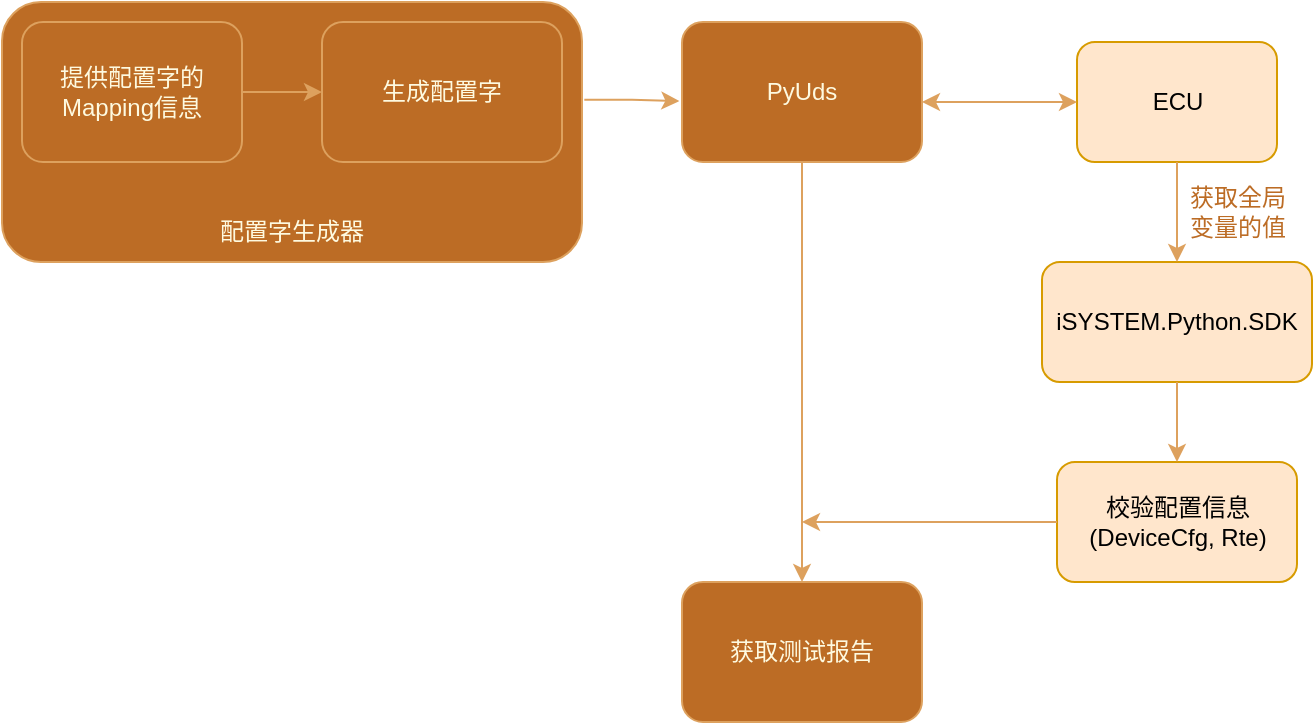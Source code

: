 <mxfile version="24.0.7" type="github">
  <diagram name="第 1 页" id="bapJ80fT_tmibrQ2CRSa">
    <mxGraphModel dx="1167" dy="648" grid="1" gridSize="10" guides="1" tooltips="1" connect="1" arrows="1" fold="1" page="1" pageScale="1" pageWidth="850" pageHeight="1100" math="0" shadow="0">
      <root>
        <mxCell id="0" />
        <mxCell id="1" parent="0" />
        <mxCell id="zYSdNB2vSLfWqubQvbPW-1" value="PyUds" style="rounded=1;whiteSpace=wrap;html=1;labelBackgroundColor=none;fillColor=#BC6C25;strokeColor=#DDA15E;fontColor=#FEFAE0;" vertex="1" parent="1">
          <mxGeometry x="460" y="210" width="120" height="70" as="geometry" />
        </mxCell>
        <mxCell id="zYSdNB2vSLfWqubQvbPW-2" value="获取测试报告" style="rounded=1;whiteSpace=wrap;html=1;labelBackgroundColor=none;fillColor=#BC6C25;strokeColor=#DDA15E;fontColor=#FEFAE0;" vertex="1" parent="1">
          <mxGeometry x="460" y="490" width="120" height="70" as="geometry" />
        </mxCell>
        <mxCell id="zYSdNB2vSLfWqubQvbPW-3" value="" style="edgeStyle=orthogonalEdgeStyle;rounded=0;orthogonalLoop=1;jettySize=auto;html=1;entryX=-0.011;entryY=0.565;entryDx=0;entryDy=0;entryPerimeter=0;exitX=1.004;exitY=0.376;exitDx=0;exitDy=0;exitPerimeter=0;labelBackgroundColor=none;strokeColor=#DDA15E;fontColor=default;" edge="1" parent="1" source="zYSdNB2vSLfWqubQvbPW-4" target="zYSdNB2vSLfWqubQvbPW-1">
          <mxGeometry relative="1" as="geometry">
            <mxPoint x="410" y="240" as="sourcePoint" />
          </mxGeometry>
        </mxCell>
        <mxCell id="zYSdNB2vSLfWqubQvbPW-4" value="" style="rounded=1;whiteSpace=wrap;html=1;labelBackgroundColor=none;fillColor=#BC6C25;strokeColor=#DDA15E;fontColor=#FEFAE0;" vertex="1" parent="1">
          <mxGeometry x="120" y="200" width="290" height="130" as="geometry" />
        </mxCell>
        <mxCell id="zYSdNB2vSLfWqubQvbPW-5" value="提供配置字的Mapping信息" style="rounded=1;whiteSpace=wrap;html=1;labelBackgroundColor=none;fillColor=#BC6C25;strokeColor=#DDA15E;fontColor=#FEFAE0;" vertex="1" parent="1">
          <mxGeometry x="130" y="210" width="110" height="70" as="geometry" />
        </mxCell>
        <mxCell id="zYSdNB2vSLfWqubQvbPW-6" value="生成配置字" style="rounded=1;whiteSpace=wrap;html=1;labelBackgroundColor=none;fillColor=#BC6C25;strokeColor=#DDA15E;fontColor=#FEFAE0;" vertex="1" parent="1">
          <mxGeometry x="280" y="210" width="120" height="70" as="geometry" />
        </mxCell>
        <mxCell id="zYSdNB2vSLfWqubQvbPW-7" value="" style="endArrow=classic;html=1;rounded=0;entryX=0;entryY=0.5;entryDx=0;entryDy=0;exitX=1;exitY=0.5;exitDx=0;exitDy=0;labelBackgroundColor=none;strokeColor=#DDA15E;fontColor=default;" edge="1" parent="1" source="zYSdNB2vSLfWqubQvbPW-5" target="zYSdNB2vSLfWqubQvbPW-6">
          <mxGeometry width="50" height="50" relative="1" as="geometry">
            <mxPoint x="250" y="250" as="sourcePoint" />
            <mxPoint x="300" y="200" as="targetPoint" />
          </mxGeometry>
        </mxCell>
        <mxCell id="zYSdNB2vSLfWqubQvbPW-9" value="配置字生成器" style="text;html=1;align=center;verticalAlign=middle;whiteSpace=wrap;rounded=0;labelBackgroundColor=none;fontColor=#FEFAE0;" vertex="1" parent="1">
          <mxGeometry x="225" y="300" width="80" height="30" as="geometry" />
        </mxCell>
        <mxCell id="zYSdNB2vSLfWqubQvbPW-11" value="ECU" style="rounded=1;whiteSpace=wrap;html=1;labelBackgroundColor=none;fillColor=#ffe6cc;strokeColor=#d79b00;" vertex="1" parent="1">
          <mxGeometry x="657.5" y="220" width="100" height="60" as="geometry" />
        </mxCell>
        <mxCell id="zYSdNB2vSLfWqubQvbPW-12" value="" style="endArrow=classic;startArrow=classic;html=1;rounded=0;entryX=0;entryY=0.5;entryDx=0;entryDy=0;labelBackgroundColor=none;strokeColor=#DDA15E;fontColor=default;" edge="1" parent="1" target="zYSdNB2vSLfWqubQvbPW-11">
          <mxGeometry width="50" height="50" relative="1" as="geometry">
            <mxPoint x="580" y="250" as="sourcePoint" />
            <mxPoint x="630" y="200" as="targetPoint" />
          </mxGeometry>
        </mxCell>
        <mxCell id="zYSdNB2vSLfWqubQvbPW-13" value="iSYSTEM.Python.SDK" style="rounded=1;whiteSpace=wrap;html=1;labelBackgroundColor=none;fillColor=#ffe6cc;strokeColor=#d79b00;" vertex="1" parent="1">
          <mxGeometry x="640" y="330" width="135" height="60" as="geometry" />
        </mxCell>
        <mxCell id="zYSdNB2vSLfWqubQvbPW-14" value="校验配置信息&lt;br&gt;(DeviceCfg, Rte)" style="rounded=1;whiteSpace=wrap;html=1;labelBackgroundColor=none;fillColor=#ffe6cc;strokeColor=#d79b00;" vertex="1" parent="1">
          <mxGeometry x="647.5" y="430" width="120" height="60" as="geometry" />
        </mxCell>
        <mxCell id="zYSdNB2vSLfWqubQvbPW-16" value="" style="endArrow=classic;html=1;rounded=0;exitX=0.5;exitY=1;exitDx=0;exitDy=0;entryX=0.5;entryY=0;entryDx=0;entryDy=0;labelBackgroundColor=none;strokeColor=#DDA15E;fontColor=default;" edge="1" parent="1" source="zYSdNB2vSLfWqubQvbPW-1" target="zYSdNB2vSLfWqubQvbPW-2">
          <mxGeometry width="50" height="50" relative="1" as="geometry">
            <mxPoint x="540" y="440" as="sourcePoint" />
            <mxPoint x="590" y="390" as="targetPoint" />
          </mxGeometry>
        </mxCell>
        <mxCell id="zYSdNB2vSLfWqubQvbPW-17" value="" style="endArrow=classic;html=1;rounded=0;exitX=0.5;exitY=1;exitDx=0;exitDy=0;entryX=0.5;entryY=0;entryDx=0;entryDy=0;labelBackgroundColor=none;strokeColor=#DDA15E;fontColor=default;" edge="1" parent="1" source="zYSdNB2vSLfWqubQvbPW-13" target="zYSdNB2vSLfWqubQvbPW-14">
          <mxGeometry width="50" height="50" relative="1" as="geometry">
            <mxPoint x="700" y="380" as="sourcePoint" />
            <mxPoint x="817.5" y="370" as="targetPoint" />
          </mxGeometry>
        </mxCell>
        <mxCell id="zYSdNB2vSLfWqubQvbPW-19" value="" style="endArrow=classic;html=1;rounded=0;entryX=0.5;entryY=0;entryDx=0;entryDy=0;exitX=0.5;exitY=1;exitDx=0;exitDy=0;labelBackgroundColor=none;strokeColor=#DDA15E;fontColor=default;" edge="1" parent="1" source="zYSdNB2vSLfWqubQvbPW-11" target="zYSdNB2vSLfWqubQvbPW-13">
          <mxGeometry width="50" height="50" relative="1" as="geometry">
            <mxPoint x="725" y="290" as="sourcePoint" />
            <mxPoint x="775" y="240" as="targetPoint" />
          </mxGeometry>
        </mxCell>
        <mxCell id="zYSdNB2vSLfWqubQvbPW-21" value="" style="endArrow=classic;html=1;rounded=0;exitX=0;exitY=0.5;exitDx=0;exitDy=0;labelBackgroundColor=none;strokeColor=#DDA15E;fontColor=default;" edge="1" parent="1" source="zYSdNB2vSLfWqubQvbPW-14">
          <mxGeometry width="50" height="50" relative="1" as="geometry">
            <mxPoint x="640" y="450" as="sourcePoint" />
            <mxPoint x="520" y="460" as="targetPoint" />
          </mxGeometry>
        </mxCell>
        <mxCell id="zYSdNB2vSLfWqubQvbPW-22" value="获取全局变量的值" style="text;html=1;align=center;verticalAlign=middle;whiteSpace=wrap;rounded=0;labelBackgroundColor=none;fontColor=#bc6c25;" vertex="1" parent="1">
          <mxGeometry x="707.5" y="290" width="60" height="30" as="geometry" />
        </mxCell>
      </root>
    </mxGraphModel>
  </diagram>
</mxfile>
